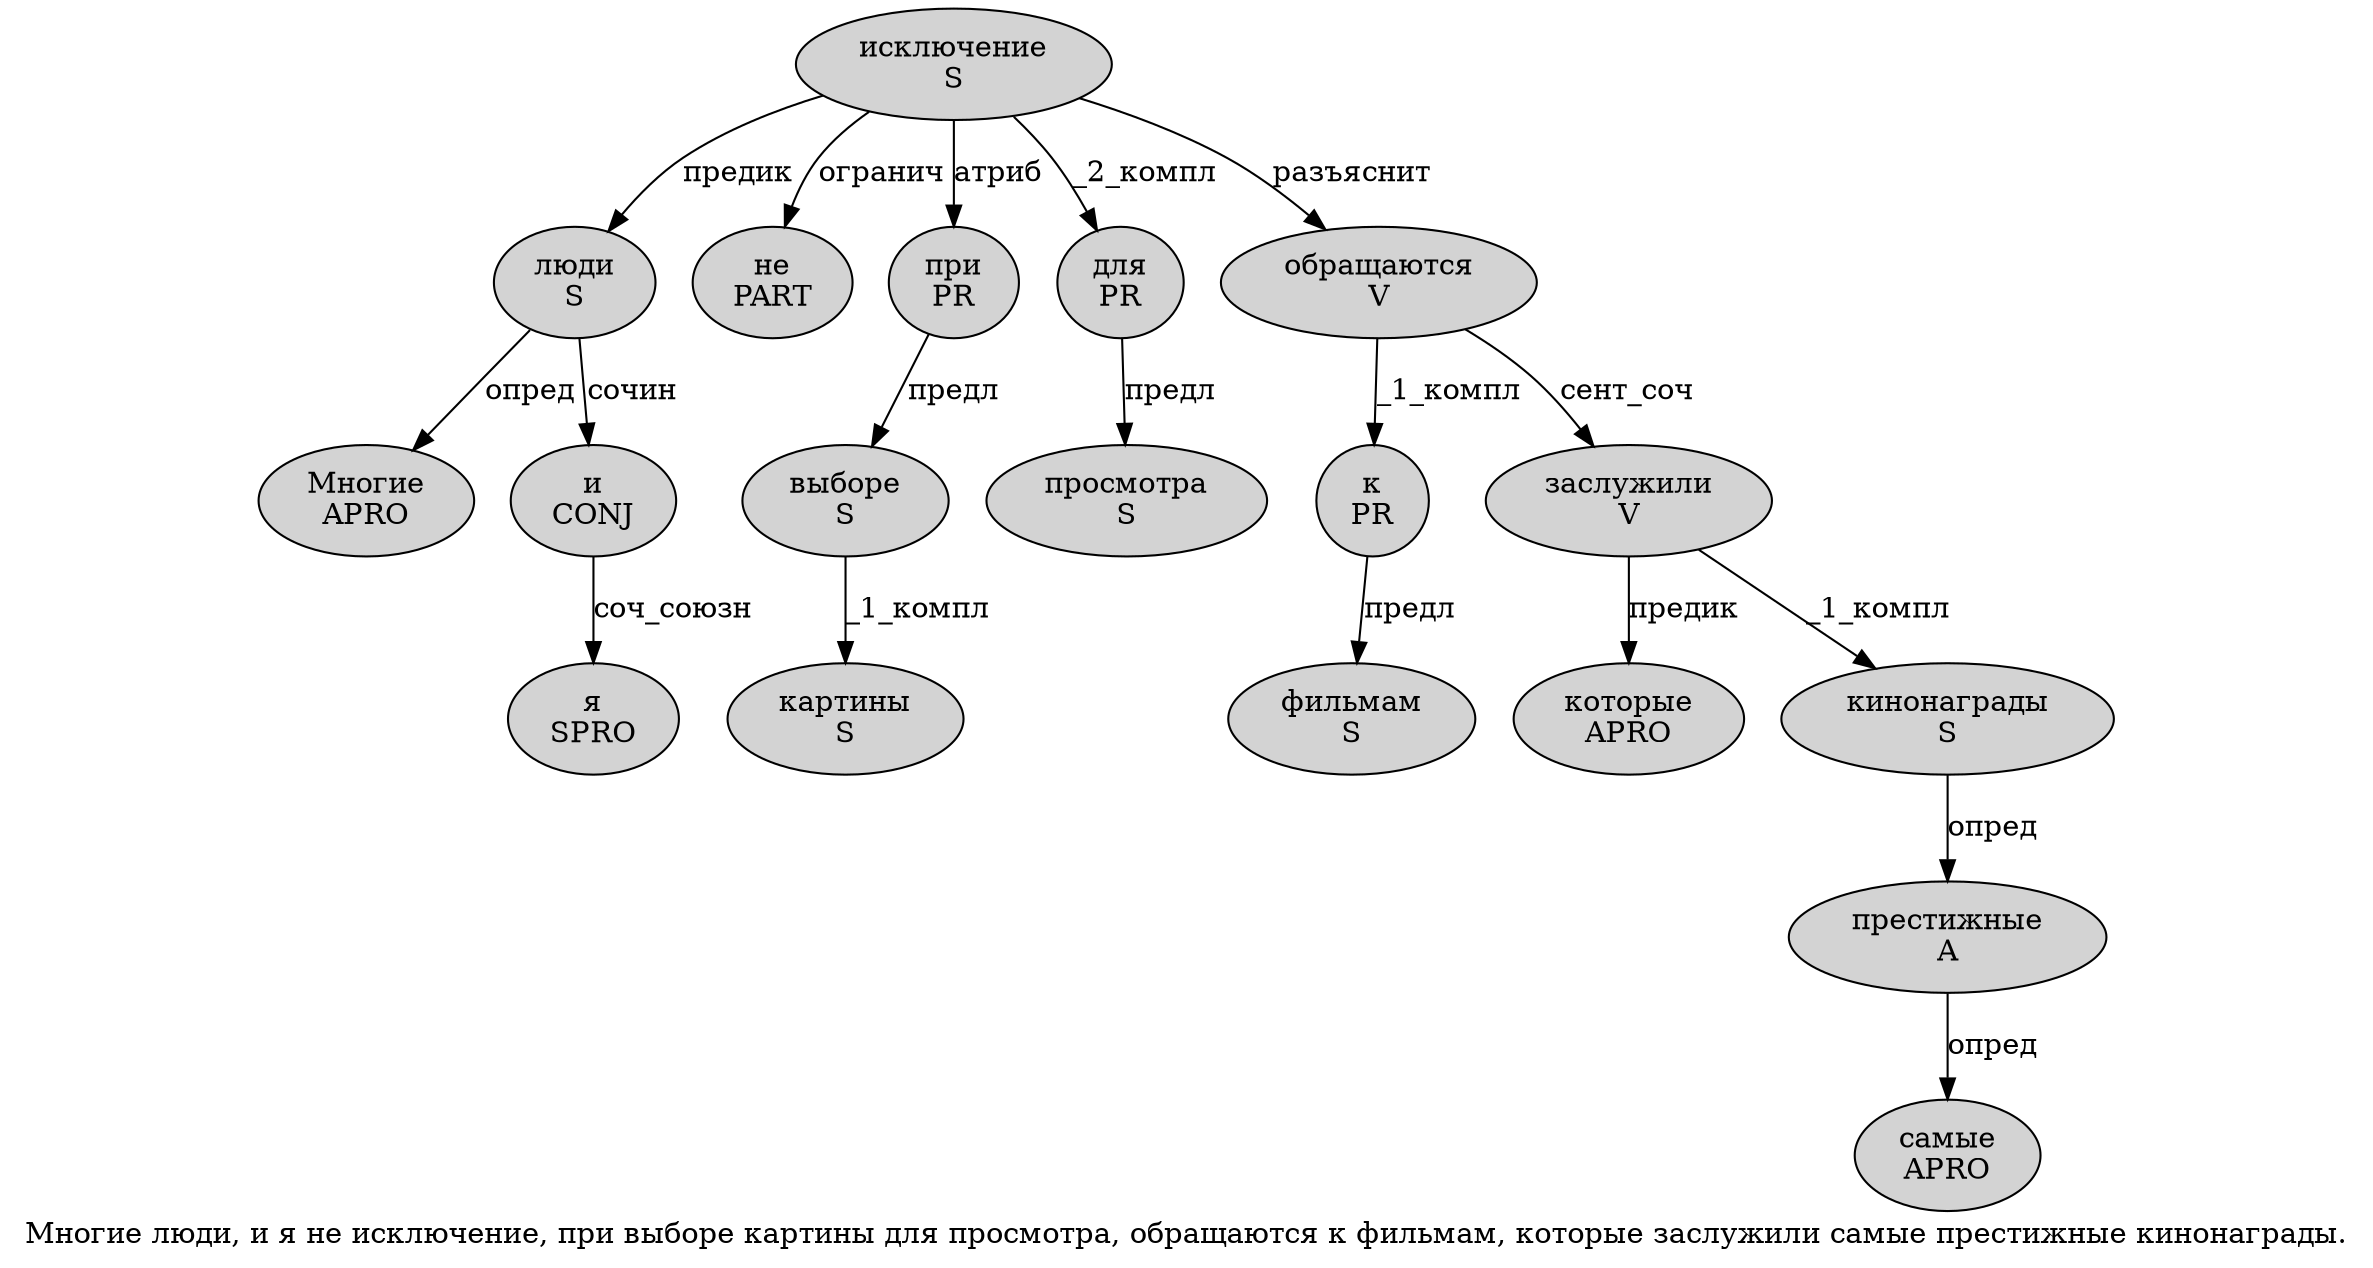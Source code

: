digraph SENTENCE_4365 {
	graph [label="Многие люди, и я не исключение, при выборе картины для просмотра, обращаются к фильмам, которые заслужили самые престижные кинонаграды."]
	node [style=filled]
		0 [label="Многие
APRO" color="" fillcolor=lightgray penwidth=1 shape=ellipse]
		1 [label="люди
S" color="" fillcolor=lightgray penwidth=1 shape=ellipse]
		3 [label="и
CONJ" color="" fillcolor=lightgray penwidth=1 shape=ellipse]
		4 [label="я
SPRO" color="" fillcolor=lightgray penwidth=1 shape=ellipse]
		5 [label="не
PART" color="" fillcolor=lightgray penwidth=1 shape=ellipse]
		6 [label="исключение
S" color="" fillcolor=lightgray penwidth=1 shape=ellipse]
		8 [label="при
PR" color="" fillcolor=lightgray penwidth=1 shape=ellipse]
		9 [label="выборе
S" color="" fillcolor=lightgray penwidth=1 shape=ellipse]
		10 [label="картины
S" color="" fillcolor=lightgray penwidth=1 shape=ellipse]
		11 [label="для
PR" color="" fillcolor=lightgray penwidth=1 shape=ellipse]
		12 [label="просмотра
S" color="" fillcolor=lightgray penwidth=1 shape=ellipse]
		14 [label="обращаются
V" color="" fillcolor=lightgray penwidth=1 shape=ellipse]
		15 [label="к
PR" color="" fillcolor=lightgray penwidth=1 shape=ellipse]
		16 [label="фильмам
S" color="" fillcolor=lightgray penwidth=1 shape=ellipse]
		18 [label="которые
APRO" color="" fillcolor=lightgray penwidth=1 shape=ellipse]
		19 [label="заслужили
V" color="" fillcolor=lightgray penwidth=1 shape=ellipse]
		20 [label="самые
APRO" color="" fillcolor=lightgray penwidth=1 shape=ellipse]
		21 [label="престижные
A" color="" fillcolor=lightgray penwidth=1 shape=ellipse]
		22 [label="кинонаграды
S" color="" fillcolor=lightgray penwidth=1 shape=ellipse]
			21 -> 20 [label="опред"]
			11 -> 12 [label="предл"]
			19 -> 18 [label="предик"]
			19 -> 22 [label="_1_компл"]
			22 -> 21 [label="опред"]
			3 -> 4 [label="соч_союзн"]
			6 -> 1 [label="предик"]
			6 -> 5 [label="огранич"]
			6 -> 8 [label="атриб"]
			6 -> 11 [label="_2_компл"]
			6 -> 14 [label="разъяснит"]
			1 -> 0 [label="опред"]
			1 -> 3 [label="сочин"]
			9 -> 10 [label="_1_компл"]
			14 -> 15 [label="_1_компл"]
			14 -> 19 [label="сент_соч"]
			15 -> 16 [label="предл"]
			8 -> 9 [label="предл"]
}